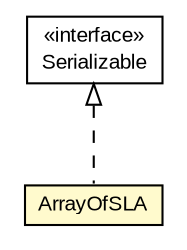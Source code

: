 #!/usr/local/bin/dot
#
# Class diagram 
# Generated by UMLGraph version R5_6-24-gf6e263 (http://www.umlgraph.org/)
#

digraph G {
	edge [fontname="arial",fontsize=10,labelfontname="arial",labelfontsize=10];
	node [fontname="arial",fontsize=10,shape=plaintext];
	nodesep=0.25;
	ranksep=0.5;
	// org.miloss.fgsms.services.interfaces.policyconfiguration.ArrayOfSLA
	c34993 [label=<<table title="org.miloss.fgsms.services.interfaces.policyconfiguration.ArrayOfSLA" border="0" cellborder="1" cellspacing="0" cellpadding="2" port="p" bgcolor="lemonChiffon" href="./ArrayOfSLA.html">
		<tr><td><table border="0" cellspacing="0" cellpadding="1">
<tr><td align="center" balign="center"> ArrayOfSLA </td></tr>
		</table></td></tr>
		</table>>, URL="./ArrayOfSLA.html", fontname="arial", fontcolor="black", fontsize=10.0];
	//org.miloss.fgsms.services.interfaces.policyconfiguration.ArrayOfSLA implements java.io.Serializable
	c35181:p -> c34993:p [dir=back,arrowtail=empty,style=dashed];
	// java.io.Serializable
	c35181 [label=<<table title="java.io.Serializable" border="0" cellborder="1" cellspacing="0" cellpadding="2" port="p" href="http://java.sun.com/j2se/1.4.2/docs/api/java/io/Serializable.html">
		<tr><td><table border="0" cellspacing="0" cellpadding="1">
<tr><td align="center" balign="center"> &#171;interface&#187; </td></tr>
<tr><td align="center" balign="center"> Serializable </td></tr>
		</table></td></tr>
		</table>>, URL="http://java.sun.com/j2se/1.4.2/docs/api/java/io/Serializable.html", fontname="arial", fontcolor="black", fontsize=10.0];
}

